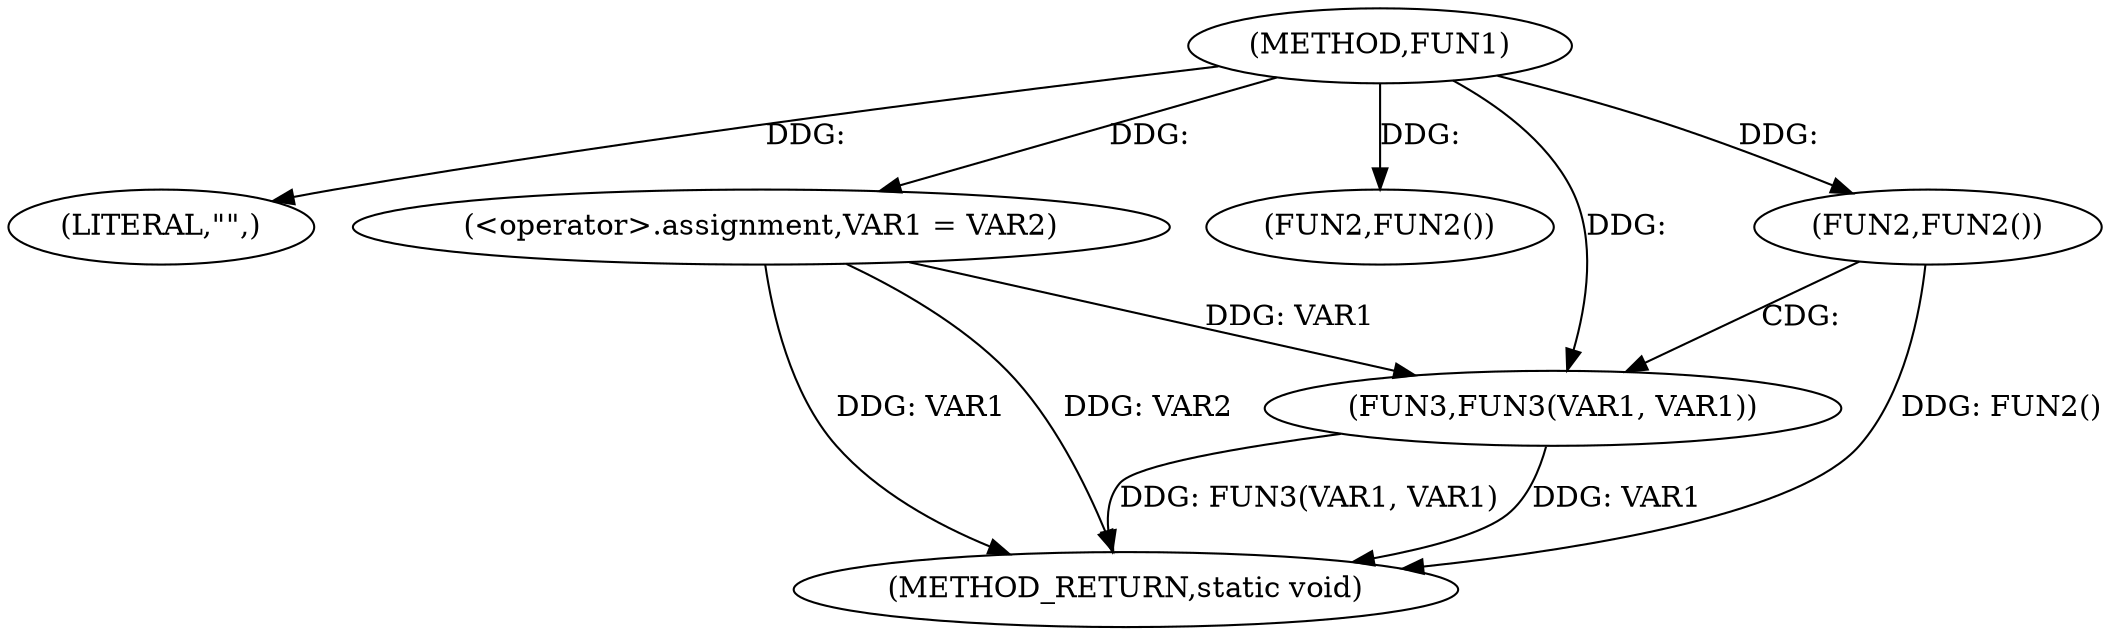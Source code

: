 digraph FUN1 {  
"1000100" [label = "(METHOD,FUN1)" ]
"1000116" [label = "(METHOD_RETURN,static void)" ]
"1000103" [label = "(LITERAL,\"\",)" ]
"1000104" [label = "(<operator>.assignment,VAR1 = VAR2)" ]
"1000108" [label = "(FUN2,FUN2())" ]
"1000111" [label = "(FUN2,FUN2())" ]
"1000113" [label = "(FUN3,FUN3(VAR1, VAR1))" ]
  "1000104" -> "1000116"  [ label = "DDG: VAR1"] 
  "1000113" -> "1000116"  [ label = "DDG: VAR1"] 
  "1000113" -> "1000116"  [ label = "DDG: FUN3(VAR1, VAR1)"] 
  "1000111" -> "1000116"  [ label = "DDG: FUN2()"] 
  "1000104" -> "1000116"  [ label = "DDG: VAR2"] 
  "1000100" -> "1000103"  [ label = "DDG: "] 
  "1000100" -> "1000104"  [ label = "DDG: "] 
  "1000100" -> "1000108"  [ label = "DDG: "] 
  "1000100" -> "1000111"  [ label = "DDG: "] 
  "1000104" -> "1000113"  [ label = "DDG: VAR1"] 
  "1000100" -> "1000113"  [ label = "DDG: "] 
  "1000111" -> "1000113"  [ label = "CDG: "] 
}
